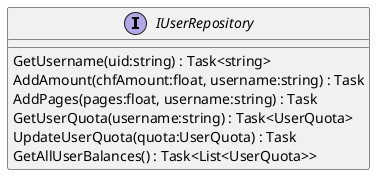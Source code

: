 @startuml
interface IUserRepository {
    GetUsername(uid:string) : Task<string>
    AddAmount(chfAmount:float, username:string) : Task
    AddPages(pages:float, username:string) : Task
    GetUserQuota(username:string) : Task<UserQuota>
    UpdateUserQuota(quota:UserQuota) : Task
    GetAllUserBalances() : Task<List<UserQuota>>
}
@enduml
